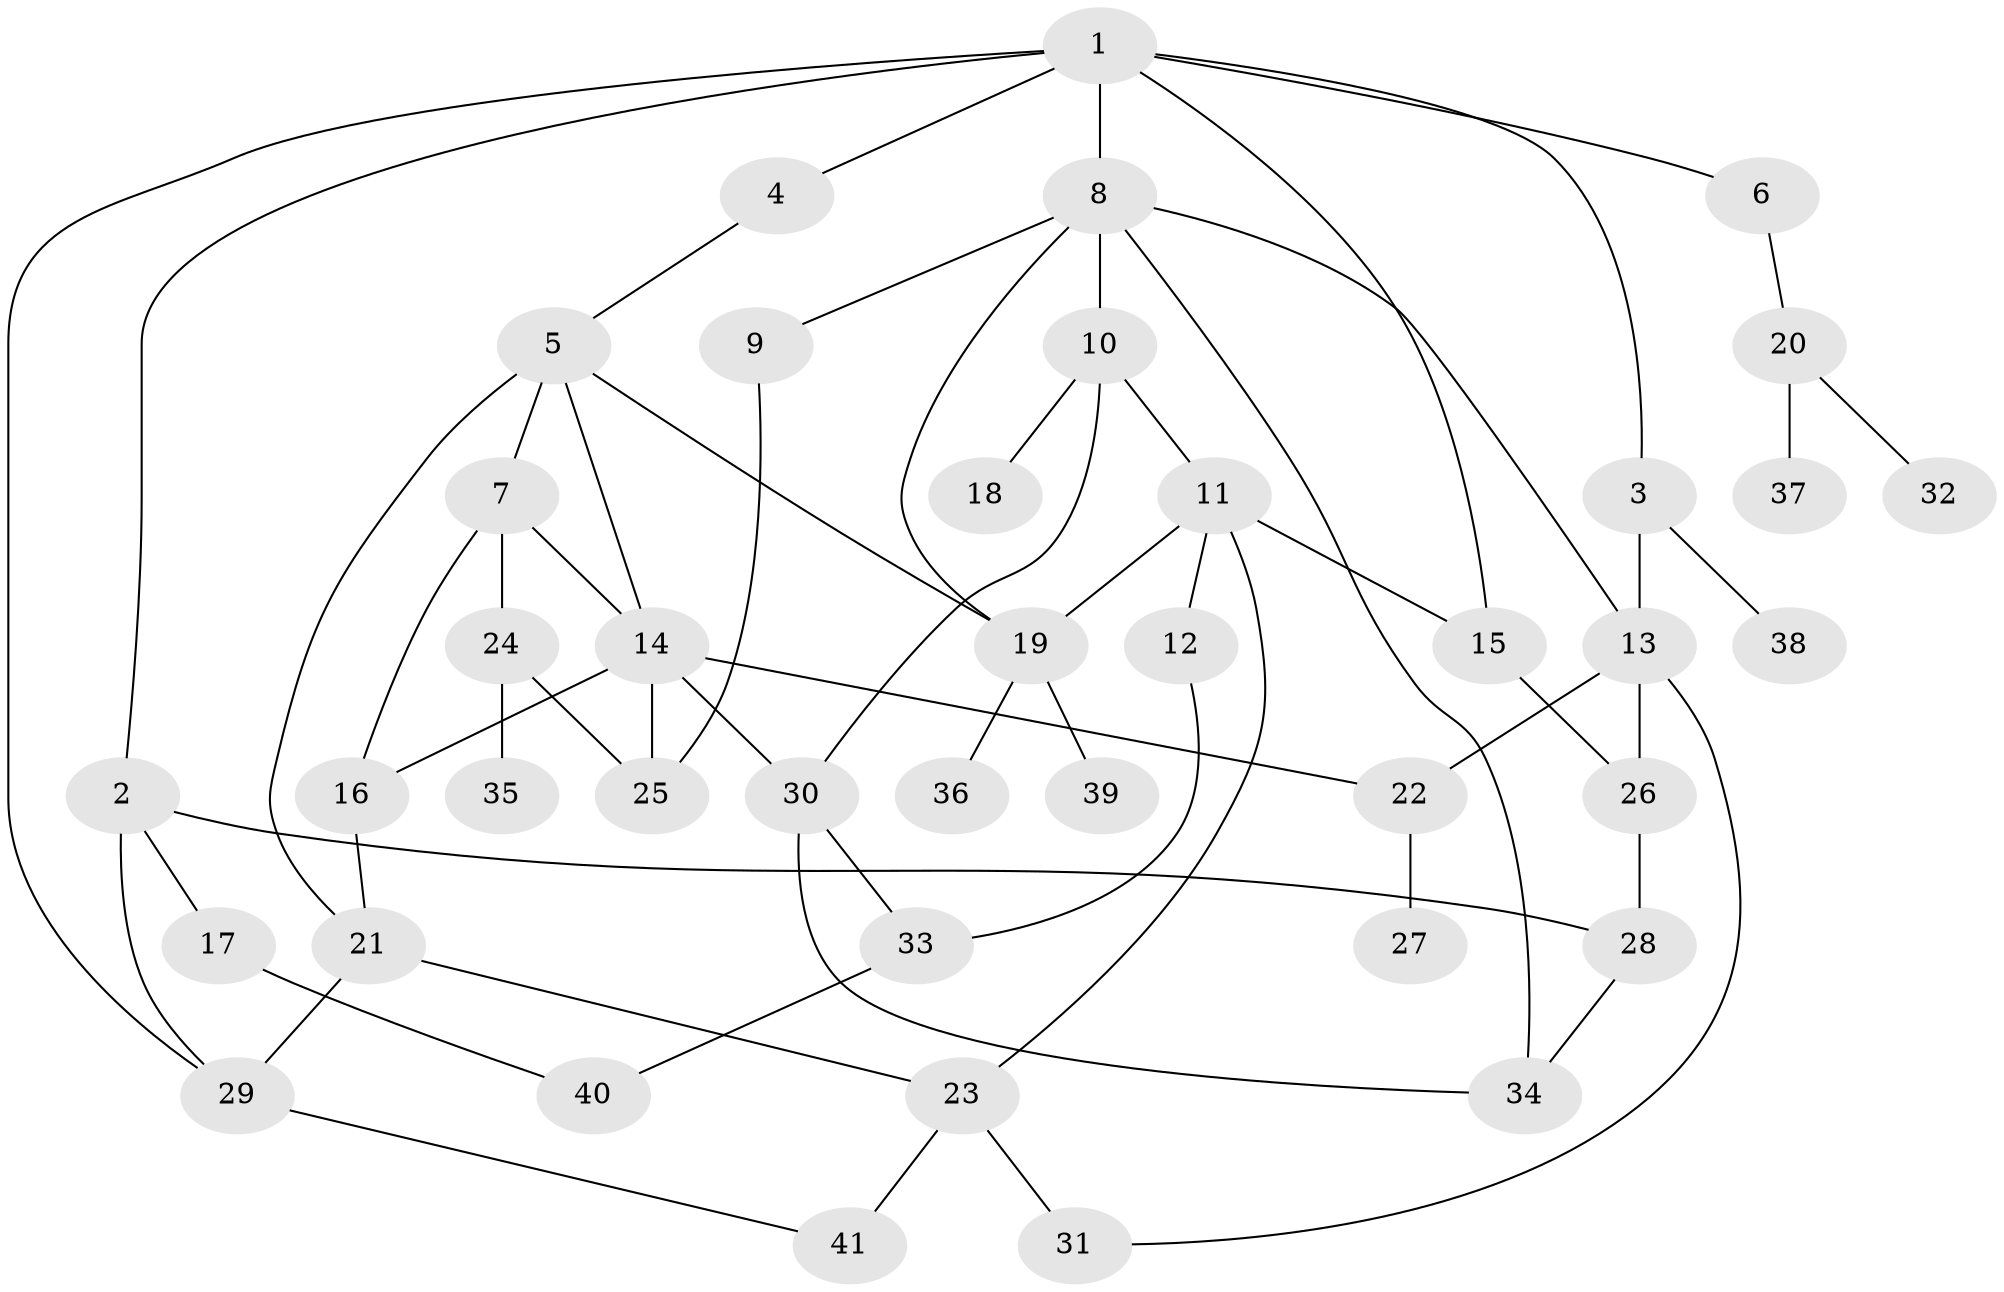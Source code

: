 // original degree distribution, {8: 0.012195121951219513, 3: 0.18292682926829268, 4: 0.12195121951219512, 7: 0.024390243902439025, 6: 0.036585365853658534, 2: 0.2682926829268293, 5: 0.036585365853658534, 1: 0.3170731707317073}
// Generated by graph-tools (version 1.1) at 2025/34/03/09/25 02:34:09]
// undirected, 41 vertices, 62 edges
graph export_dot {
graph [start="1"]
  node [color=gray90,style=filled];
  1;
  2;
  3;
  4;
  5;
  6;
  7;
  8;
  9;
  10;
  11;
  12;
  13;
  14;
  15;
  16;
  17;
  18;
  19;
  20;
  21;
  22;
  23;
  24;
  25;
  26;
  27;
  28;
  29;
  30;
  31;
  32;
  33;
  34;
  35;
  36;
  37;
  38;
  39;
  40;
  41;
  1 -- 2 [weight=1.0];
  1 -- 3 [weight=1.0];
  1 -- 4 [weight=1.0];
  1 -- 6 [weight=1.0];
  1 -- 8 [weight=1.0];
  1 -- 15 [weight=1.0];
  1 -- 29 [weight=1.0];
  2 -- 17 [weight=1.0];
  2 -- 28 [weight=1.0];
  2 -- 29 [weight=1.0];
  3 -- 13 [weight=1.0];
  3 -- 38 [weight=1.0];
  4 -- 5 [weight=1.0];
  5 -- 7 [weight=2.0];
  5 -- 14 [weight=1.0];
  5 -- 19 [weight=1.0];
  5 -- 21 [weight=1.0];
  6 -- 20 [weight=1.0];
  7 -- 14 [weight=1.0];
  7 -- 16 [weight=1.0];
  7 -- 24 [weight=1.0];
  8 -- 9 [weight=1.0];
  8 -- 10 [weight=2.0];
  8 -- 13 [weight=1.0];
  8 -- 19 [weight=1.0];
  8 -- 34 [weight=1.0];
  9 -- 25 [weight=1.0];
  10 -- 11 [weight=1.0];
  10 -- 18 [weight=1.0];
  10 -- 30 [weight=1.0];
  11 -- 12 [weight=1.0];
  11 -- 15 [weight=1.0];
  11 -- 19 [weight=1.0];
  11 -- 23 [weight=1.0];
  12 -- 33 [weight=1.0];
  13 -- 22 [weight=1.0];
  13 -- 26 [weight=1.0];
  13 -- 31 [weight=1.0];
  14 -- 16 [weight=1.0];
  14 -- 22 [weight=1.0];
  14 -- 25 [weight=1.0];
  14 -- 30 [weight=1.0];
  15 -- 26 [weight=1.0];
  16 -- 21 [weight=1.0];
  17 -- 40 [weight=1.0];
  19 -- 36 [weight=1.0];
  19 -- 39 [weight=1.0];
  20 -- 32 [weight=1.0];
  20 -- 37 [weight=1.0];
  21 -- 23 [weight=1.0];
  21 -- 29 [weight=1.0];
  22 -- 27 [weight=1.0];
  23 -- 31 [weight=1.0];
  23 -- 41 [weight=1.0];
  24 -- 25 [weight=1.0];
  24 -- 35 [weight=1.0];
  26 -- 28 [weight=3.0];
  28 -- 34 [weight=1.0];
  29 -- 41 [weight=1.0];
  30 -- 33 [weight=1.0];
  30 -- 34 [weight=1.0];
  33 -- 40 [weight=1.0];
}
